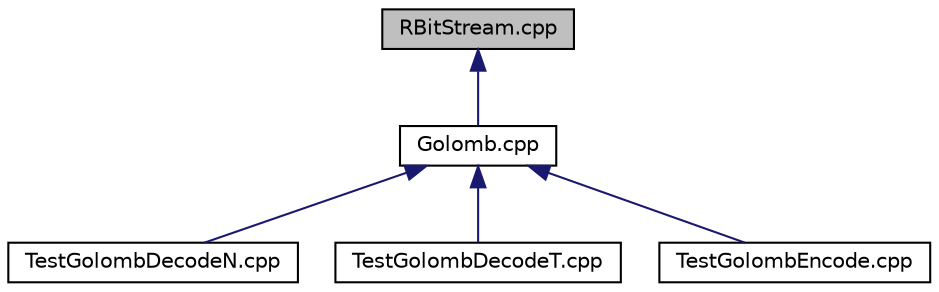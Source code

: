 digraph "RBitStream.cpp"
{
 // LATEX_PDF_SIZE
  edge [fontname="Helvetica",fontsize="10",labelfontname="Helvetica",labelfontsize="10"];
  node [fontname="Helvetica",fontsize="10",shape=record];
  Node1 [label="RBitStream.cpp",height=0.2,width=0.4,color="black", fillcolor="grey75", style="filled", fontcolor="black",tooltip="Class to read bits to a binary file."];
  Node1 -> Node2 [dir="back",color="midnightblue",fontsize="10",style="solid",fontname="Helvetica"];
  Node2 [label="Golomb.cpp",height=0.2,width=0.4,color="black", fillcolor="white", style="filled",URL="$Golomb_8cpp.html",tooltip="Class to encode and decode Golomb code."];
  Node2 -> Node3 [dir="back",color="midnightblue",fontsize="10",style="solid",fontname="Helvetica"];
  Node3 [label="TestGolombDecodeN.cpp",height=0.2,width=0.4,color="black", fillcolor="white", style="filled",URL="$TestGolombDecodeN_8cpp.html",tooltip="Just some quick tests for the Golomb class."];
  Node2 -> Node4 [dir="back",color="midnightblue",fontsize="10",style="solid",fontname="Helvetica"];
  Node4 [label="TestGolombDecodeT.cpp",height=0.2,width=0.4,color="black", fillcolor="white", style="filled",URL="$TestGolombDecodeT_8cpp.html",tooltip="Just some quick tests for the Golomb class."];
  Node2 -> Node5 [dir="back",color="midnightblue",fontsize="10",style="solid",fontname="Helvetica"];
  Node5 [label="TestGolombEncode.cpp",height=0.2,width=0.4,color="black", fillcolor="white", style="filled",URL="$TestGolombEncode_8cpp.html",tooltip="Just some quick tests for the Golomb class."];
}
